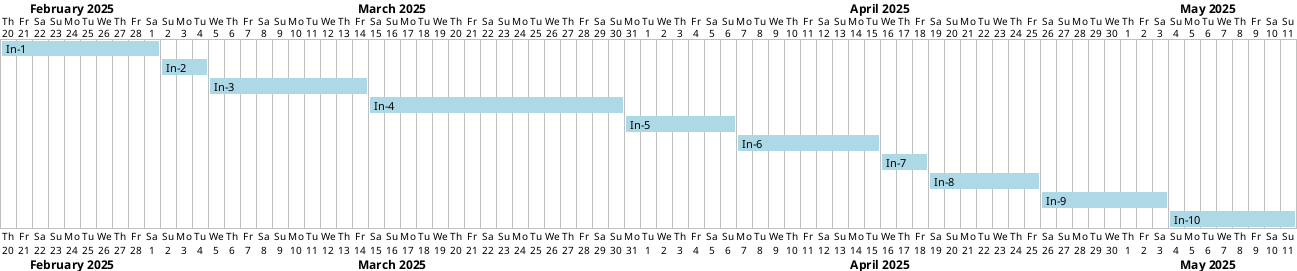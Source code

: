 @startgantt initial_gantt_diagram

Project starts 2025-02-20
[In-1] starts 2025-02-15
[In-2] starts 2025-03-02
[In-3] starts 2025-03-05
[In-4] starts 2025-03-15
[In-5] starts 2025-03-31
[In-6] starts 2025-04-07
[In-7] starts 2025-04-16
[In-8] starts 2025-04-19
[In-9] starts 2025-04-26
[In-10] starts 2025-05-04

[In-1] ends 2025-03-01
[In-2] ends 2025-03-04
[In-3] ends 2025-03-14
[In-4] ends 2025-03-30
[In-5] ends 2025-04-06
[In-6] ends 2025-04-15
[In-7] ends 2025-04-18
[In-8] ends 2025-04-25
[In-9] ends 2025-05-03
[In-10] ends 2025-05-11

[In-1] is colored in LightBlue
[In-2] is colored in LightBlue
[In-3] is colored in LightBlue
[In-4] is colored in LightBlue
[In-5] is colored in LightBlue
[In-6] is colored in LightBlue
[In-7] is colored in LightBlue
[In-8] is colored in LightBlue
[In-9] is colored in LightBlue
[In-10] is colored in LightBlue

@endgantt
